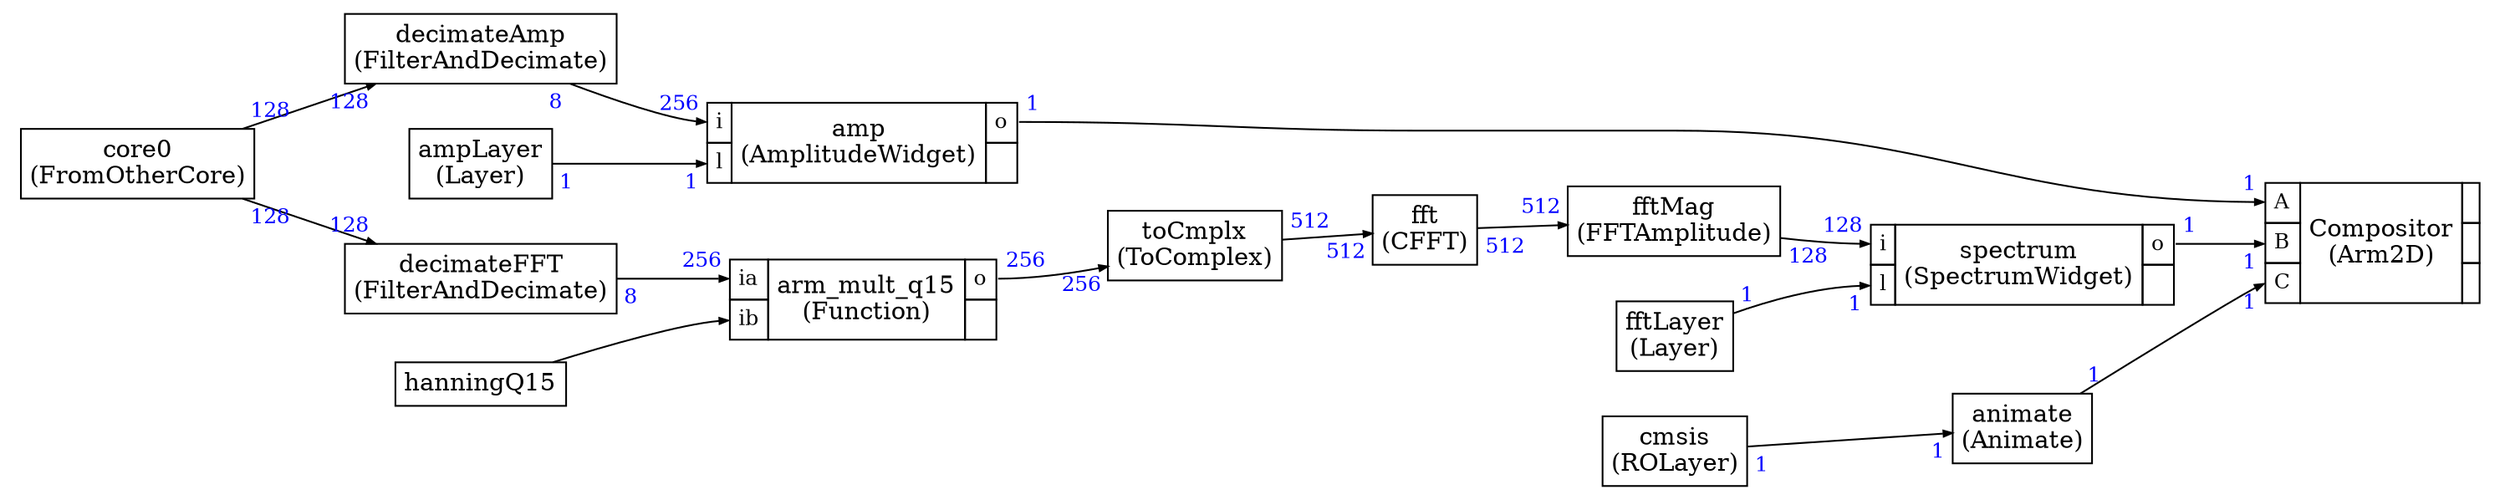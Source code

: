 



digraph structs {
    bgcolor = "white"
    node [shape=plaintext,color="black",fontcolor="black",fontname="Times-Roman"]
    rankdir=LR
    edge [arrowsize="0.5",color="black",fontcolor="black",fontname="Times-Roman"]



core0 [label=<
<TABLE color="black" bgcolor="none" BORDER="0" CELLBORDER="1" CELLSPACING="0" CELLPADDING="4">
  <TR>
    <TD ALIGN="CENTER" PORT="i"><FONT COLOR="black" POINT-SIZE="14.0">core0<BR/>(FromOtherCore)</FONT></TD>
  </TR>
</TABLE>>];

decimateAmp [label=<
<TABLE color="black" bgcolor="none" BORDER="0" CELLBORDER="1" CELLSPACING="0" CELLPADDING="4">
  <TR>
    <TD ALIGN="CENTER" PORT="i"><FONT COLOR="black" POINT-SIZE="14.0">decimateAmp<BR/>(FilterAndDecimate)</FONT></TD>
  </TR>
</TABLE>>];


amp [label=<
<TABLE color="black" bgcolor="none" BORDER="0" CELLBORDER="1" CELLSPACING="0" CELLPADDING="4">
  <TR>
    <TD PORT="i"><FONT POINT-SIZE="12.0" COLOR="black">i</FONT></TD>
    <TD ALIGN="CENTER" ROWSPAN="2"><FONT COLOR="black" POINT-SIZE="14.0">amp<BR/>(AmplitudeWidget)</FONT></TD>
    <TD PORT="o"><FONT POINT-SIZE="12.0" COLOR="black">o</FONT></TD>
  </TR>
<TR>
<TD PORT="l"><FONT POINT-SIZE="12.0" COLOR="black">l</FONT></TD>

 
<TD></TD></TR>

</TABLE>>];

decimateFFT [label=<
<TABLE color="black" bgcolor="none" BORDER="0" CELLBORDER="1" CELLSPACING="0" CELLPADDING="4">
  <TR>
    <TD ALIGN="CENTER" PORT="i"><FONT COLOR="black" POINT-SIZE="14.0">decimateFFT<BR/>(FilterAndDecimate)</FONT></TD>
  </TR>
</TABLE>>];


arm_mult_q151 [label=<
<TABLE color="black" bgcolor="none" BORDER="0" CELLBORDER="1" CELLSPACING="0" CELLPADDING="4">
  <TR>
    <TD PORT="ia"><FONT POINT-SIZE="12.0" COLOR="black">ia</FONT></TD>
    <TD ALIGN="CENTER" ROWSPAN="2"><FONT COLOR="black" POINT-SIZE="14.0">arm_mult_q15<BR/>(Function)</FONT></TD>
    <TD PORT="o"><FONT POINT-SIZE="12.0" COLOR="black">o</FONT></TD>
  </TR>
<TR>
<TD PORT="ib"><FONT POINT-SIZE="12.0" COLOR="black">ib</FONT></TD>

 
<TD></TD></TR>

</TABLE>>];

toCmplx [label=<
<TABLE color="black" bgcolor="none" BORDER="0" CELLBORDER="1" CELLSPACING="0" CELLPADDING="4">
  <TR>
    <TD ALIGN="CENTER" PORT="i"><FONT COLOR="black" POINT-SIZE="14.0">toCmplx<BR/>(ToComplex)</FONT></TD>
  </TR>
</TABLE>>];

fft [label=<
<TABLE color="black" bgcolor="none" BORDER="0" CELLBORDER="1" CELLSPACING="0" CELLPADDING="4">
  <TR>
    <TD ALIGN="CENTER" PORT="i"><FONT COLOR="black" POINT-SIZE="14.0">fft<BR/>(CFFT)</FONT></TD>
  </TR>
</TABLE>>];

fftMag [label=<
<TABLE color="black" bgcolor="none" BORDER="0" CELLBORDER="1" CELLSPACING="0" CELLPADDING="4">
  <TR>
    <TD ALIGN="CENTER" PORT="i"><FONT COLOR="black" POINT-SIZE="14.0">fftMag<BR/>(FFTAmplitude)</FONT></TD>
  </TR>
</TABLE>>];


spectrum [label=<
<TABLE color="black" bgcolor="none" BORDER="0" CELLBORDER="1" CELLSPACING="0" CELLPADDING="4">
  <TR>
    <TD PORT="i"><FONT POINT-SIZE="12.0" COLOR="black">i</FONT></TD>
    <TD ALIGN="CENTER" ROWSPAN="2"><FONT COLOR="black" POINT-SIZE="14.0">spectrum<BR/>(SpectrumWidget)</FONT></TD>
    <TD PORT="o"><FONT POINT-SIZE="12.0" COLOR="black">o</FONT></TD>
  </TR>
<TR>
<TD PORT="l"><FONT POINT-SIZE="12.0" COLOR="black">l</FONT></TD>

 
<TD></TD></TR>

</TABLE>>];

ampLayer [label=<
<TABLE color="black" bgcolor="none" BORDER="0" CELLBORDER="1" CELLSPACING="0" CELLPADDING="4">
  <TR>
    <TD ALIGN="CENTER" PORT="i"><FONT COLOR="black" POINT-SIZE="14.0">ampLayer<BR/>(Layer)</FONT></TD>
  </TR>
</TABLE>>];

fftLayer [label=<
<TABLE color="black" bgcolor="none" BORDER="0" CELLBORDER="1" CELLSPACING="0" CELLPADDING="4">
  <TR>
    <TD ALIGN="CENTER" PORT="i"><FONT COLOR="black" POINT-SIZE="14.0">fftLayer<BR/>(Layer)</FONT></TD>
  </TR>
</TABLE>>];

cmsis [label=<
<TABLE color="black" bgcolor="none" BORDER="0" CELLBORDER="1" CELLSPACING="0" CELLPADDING="4">
  <TR>
    <TD ALIGN="CENTER" PORT="i"><FONT COLOR="black" POINT-SIZE="14.0">cmsis<BR/>(ROLayer)</FONT></TD>
  </TR>
</TABLE>>];

animate [label=<
<TABLE color="black" bgcolor="none" BORDER="0" CELLBORDER="1" CELLSPACING="0" CELLPADDING="4">
  <TR>
    <TD ALIGN="CENTER" PORT="i"><FONT COLOR="black" POINT-SIZE="14.0">animate<BR/>(Animate)</FONT></TD>
  </TR>
</TABLE>>];


Compositor [label=<
<TABLE color="black" bgcolor="none" BORDER="0" CELLBORDER="1" CELLSPACING="0" CELLPADDING="4">
  <TR>
    <TD PORT="A"><FONT POINT-SIZE="12.0" COLOR="black">A</FONT></TD>
    <TD ALIGN="CENTER" ROWSPAN="3"><FONT COLOR="black" POINT-SIZE="14.0">Compositor<BR/>(Arm2D)</FONT></TD>
    <TD></TD>
  </TR>
<TR>
<TD PORT="B"><FONT POINT-SIZE="12.0" COLOR="black">B</FONT></TD>

 
<TD></TD></TR><TR>
<TD PORT="C"><FONT POINT-SIZE="12.0" COLOR="black">C</FONT></TD>

 
<TD></TD></TR>

</TABLE>>];



core0:i -> decimateAmp:i [style="solid",color="black",label=""
,headlabel=<<TABLE BORDER="0" CELLPADDING="2"><TR><TD><FONT COLOR="blue" POINT-SIZE="12.0" >128</FONT>
</TD></TR></TABLE>>
,taillabel=<<TABLE BORDER="0" CELLPADDING="2"><TR><TD><FONT COLOR="blue" POINT-SIZE="12.0" >128</FONT>
</TD></TR></TABLE>>]

decimateAmp:i -> amp:i [style="solid",color="black",label=""
,headlabel=<<TABLE BORDER="0" CELLPADDING="2"><TR><TD><FONT COLOR="blue" POINT-SIZE="12.0" >256</FONT>
</TD></TR></TABLE>>
,taillabel=<<TABLE BORDER="0" CELLPADDING="2"><TR><TD><FONT COLOR="blue" POINT-SIZE="12.0" >8</FONT>
</TD></TR></TABLE>>]

core0:i -> decimateFFT:i [style="solid",color="black",label=""
,headlabel=<<TABLE BORDER="0" CELLPADDING="2"><TR><TD><FONT COLOR="blue" POINT-SIZE="12.0" >128</FONT>
</TD></TR></TABLE>>
,taillabel=<<TABLE BORDER="0" CELLPADDING="2"><TR><TD><FONT COLOR="blue" POINT-SIZE="12.0" >128</FONT>
</TD></TR></TABLE>>]

decimateFFT:i -> arm_mult_q151:ia [style="solid",color="black",label=""
,headlabel=<<TABLE BORDER="0" CELLPADDING="2"><TR><TD><FONT COLOR="blue" POINT-SIZE="12.0" >256</FONT>
</TD></TR></TABLE>>
,taillabel=<<TABLE BORDER="0" CELLPADDING="2"><TR><TD><FONT COLOR="blue" POINT-SIZE="12.0" >8</FONT>
</TD></TR></TABLE>>]

arm_mult_q151:o -> toCmplx:i [style="solid",color="black",label=""
,headlabel=<<TABLE BORDER="0" CELLPADDING="2"><TR><TD><FONT COLOR="blue" POINT-SIZE="12.0" >256</FONT>
</TD></TR></TABLE>>
,taillabel=<<TABLE BORDER="0" CELLPADDING="2"><TR><TD><FONT COLOR="blue" POINT-SIZE="12.0" >256</FONT>
</TD></TR></TABLE>>]

toCmplx:i -> fft:i [style="solid",color="black",label=""
,headlabel=<<TABLE BORDER="0" CELLPADDING="2"><TR><TD><FONT COLOR="blue" POINT-SIZE="12.0" >512</FONT>
</TD></TR></TABLE>>
,taillabel=<<TABLE BORDER="0" CELLPADDING="2"><TR><TD><FONT COLOR="blue" POINT-SIZE="12.0" >512</FONT>
</TD></TR></TABLE>>]

fft:i -> fftMag:i [style="solid",color="black",label=""
,headlabel=<<TABLE BORDER="0" CELLPADDING="2"><TR><TD><FONT COLOR="blue" POINT-SIZE="12.0" >512</FONT>
</TD></TR></TABLE>>
,taillabel=<<TABLE BORDER="0" CELLPADDING="2"><TR><TD><FONT COLOR="blue" POINT-SIZE="12.0" >512</FONT>
</TD></TR></TABLE>>]

fftMag:i -> spectrum:i [style="solid",color="black",label=""
,headlabel=<<TABLE BORDER="0" CELLPADDING="2"><TR><TD><FONT COLOR="blue" POINT-SIZE="12.0" >128</FONT>
</TD></TR></TABLE>>
,taillabel=<<TABLE BORDER="0" CELLPADDING="2"><TR><TD><FONT COLOR="blue" POINT-SIZE="12.0" >128</FONT>
</TD></TR></TABLE>>]

ampLayer:i -> amp:l [style="solid",color="black",label=""
,headlabel=<<TABLE BORDER="0" CELLPADDING="2"><TR><TD><FONT COLOR="blue" POINT-SIZE="12.0" >1</FONT>
</TD></TR></TABLE>>
,taillabel=<<TABLE BORDER="0" CELLPADDING="2"><TR><TD><FONT COLOR="blue" POINT-SIZE="12.0" >1</FONT>
</TD></TR></TABLE>>]

fftLayer:i -> spectrum:l [style="solid",color="black",label=""
,headlabel=<<TABLE BORDER="0" CELLPADDING="2"><TR><TD><FONT COLOR="blue" POINT-SIZE="12.0" >1</FONT>
</TD></TR></TABLE>>
,taillabel=<<TABLE BORDER="0" CELLPADDING="2"><TR><TD><FONT COLOR="blue" POINT-SIZE="12.0" >1</FONT>
</TD></TR></TABLE>>]

cmsis:i -> animate:i [style="solid",color="black",label=""
,headlabel=<<TABLE BORDER="0" CELLPADDING="2"><TR><TD><FONT COLOR="blue" POINT-SIZE="12.0" >1</FONT>
</TD></TR></TABLE>>
,taillabel=<<TABLE BORDER="0" CELLPADDING="2"><TR><TD><FONT COLOR="blue" POINT-SIZE="12.0" >1</FONT>
</TD></TR></TABLE>>]

amp:o -> Compositor:A [style="solid",color="black",label=""
,headlabel=<<TABLE BORDER="0" CELLPADDING="2"><TR><TD><FONT COLOR="blue" POINT-SIZE="12.0" >1</FONT>
</TD></TR></TABLE>>
,taillabel=<<TABLE BORDER="0" CELLPADDING="2"><TR><TD><FONT COLOR="blue" POINT-SIZE="12.0" >1</FONT>
</TD></TR></TABLE>>]

spectrum:o -> Compositor:B [style="solid",color="black",label=""
,headlabel=<<TABLE BORDER="0" CELLPADDING="2"><TR><TD><FONT COLOR="blue" POINT-SIZE="12.0" >1</FONT>
</TD></TR></TABLE>>
,taillabel=<<TABLE BORDER="0" CELLPADDING="2"><TR><TD><FONT COLOR="blue" POINT-SIZE="12.0" >1</FONT>
</TD></TR></TABLE>>]

animate:i -> Compositor:C [style="solid",color="black",label=""
,headlabel=<<TABLE BORDER="0" CELLPADDING="2"><TR><TD><FONT COLOR="blue" POINT-SIZE="12.0" >1</FONT>
</TD></TR></TABLE>>
,taillabel=<<TABLE BORDER="0" CELLPADDING="2"><TR><TD><FONT COLOR="blue" POINT-SIZE="12.0" >1</FONT>
</TD></TR></TABLE>>]

hanningQ15 [label=<
<TABLE color="black" bgcolor="none" BORDER="0" CELLBORDER="1" CELLSPACING="0" CELLPADDING="4">
  <TR>
    <TD ALIGN="CENTER" PORT="i"><FONT COLOR="black" POINT-SIZE="14.0">hanningQ15</FONT></TD>
  </TR>
</TABLE>>];

hanningQ15:i -> arm_mult_q151:ib
 [style="solid",color="black"]
}
